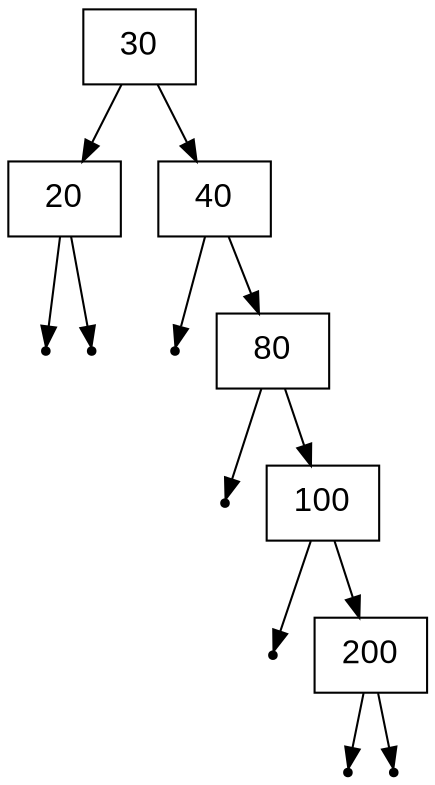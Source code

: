 digraph BST {
    node [fontname="Arial"
    fontsize = "16"
    shape = "record"];
node14[label="{30}"];
node14 -> node15;
node15[label="{20}"];
    null20[shape=point];
    node15 -> null20;
    null21[shape=point];
    node15 -> null21;
node14 -> node16;
node16[label="{40}"];
    null22[shape=point];
    node16 -> null22;
node16 -> node17;
node17[label="{80}"];
    null23[shape=point];
    node17 -> null23;
node17 -> node18;
node18[label="{100}"];
    null24[shape=point];
    node18 -> null24;
node18 -> node19;
node19[label="{200}"];
    null25[shape=point];
    node19 -> null25;
    null26[shape=point];
    node19 -> null26;
}
